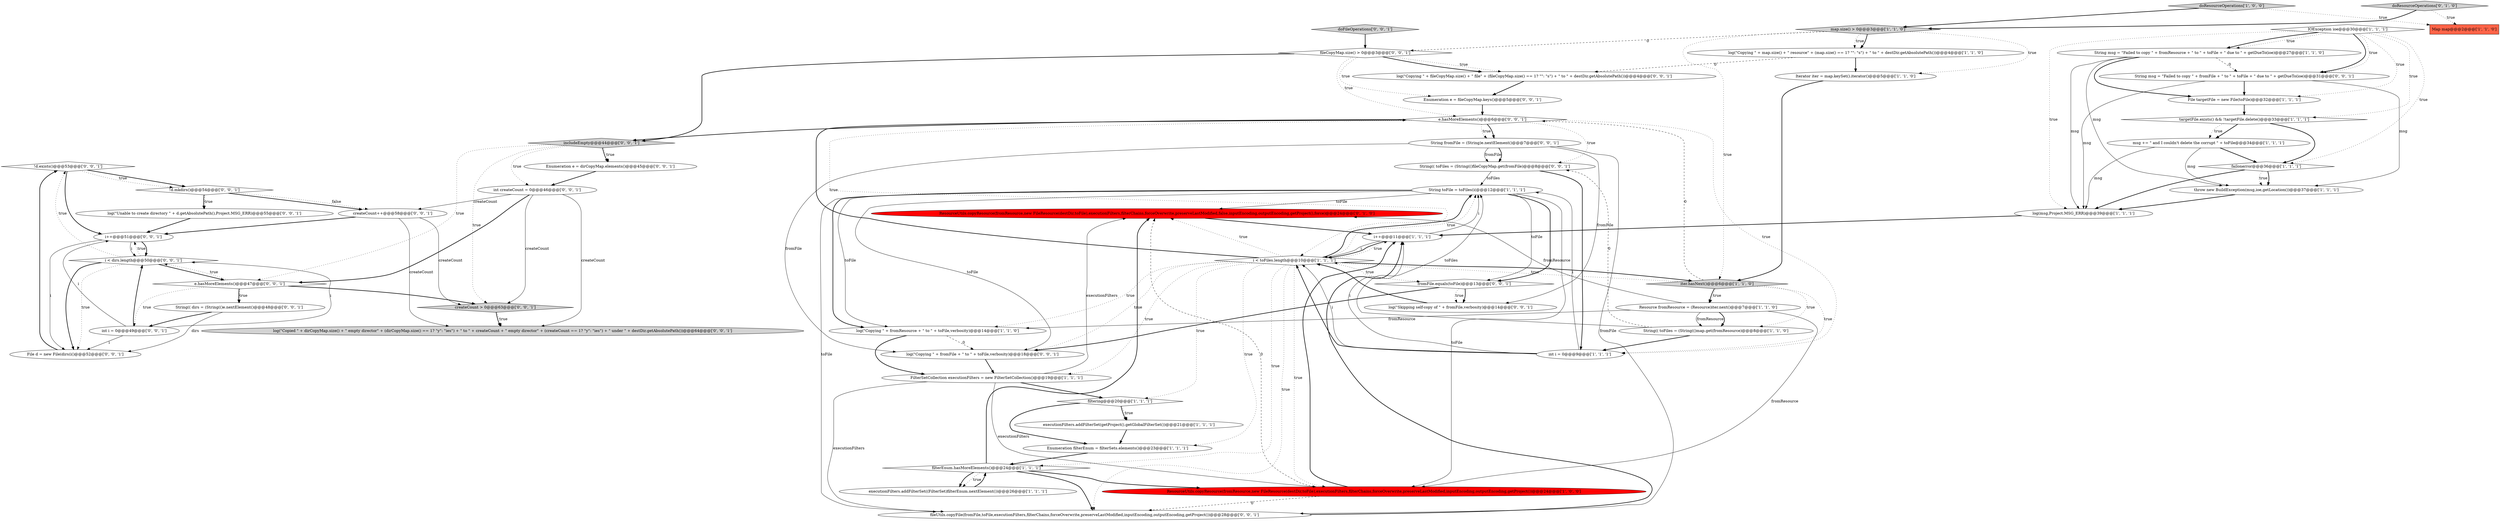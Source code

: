 digraph {
47 [style = filled, label = "!d.exists()@@@53@@@['0', '0', '1']", fillcolor = white, shape = diamond image = "AAA0AAABBB3BBB"];
46 [style = filled, label = "includeEmpty@@@44@@@['0', '0', '1']", fillcolor = lightgray, shape = diamond image = "AAA0AAABBB3BBB"];
29 [style = filled, label = "ResourceUtils.copyResource(fromResource,new FileResource(destDir,toFile),executionFilters,filterChains,forceOverwrite,preserveLastModified,false,inputEncoding,outputEncoding,getProject(),force)@@@24@@@['0', '1', '0']", fillcolor = red, shape = ellipse image = "AAA1AAABBB2BBB"];
15 [style = filled, label = "String msg = \"Failed to copy \" + fromResource + \" to \" + toFile + \" due to \" + getDueTo(ioe)@@@27@@@['1', '1', '0']", fillcolor = white, shape = ellipse image = "AAA0AAABBB1BBB"];
25 [style = filled, label = "executionFilters.addFilterSet((FilterSet)filterEnum.nextElement())@@@26@@@['1', '1', '1']", fillcolor = white, shape = ellipse image = "AAA0AAABBB1BBB"];
38 [style = filled, label = "log(\"Copying \" + fromFile + \" to \" + toFile,verbosity)@@@18@@@['0', '0', '1']", fillcolor = white, shape = ellipse image = "AAA0AAABBB3BBB"];
39 [style = filled, label = "i < dirs.length@@@50@@@['0', '0', '1']", fillcolor = white, shape = diamond image = "AAA0AAABBB3BBB"];
42 [style = filled, label = "Enumeration e = dirCopyMap.elements()@@@45@@@['0', '0', '1']", fillcolor = white, shape = ellipse image = "AAA0AAABBB3BBB"];
26 [style = filled, label = "File targetFile = new File(toFile)@@@32@@@['1', '1', '1']", fillcolor = white, shape = ellipse image = "AAA0AAABBB1BBB"];
43 [style = filled, label = "log(\"Copied \" + dirCopyMap.size() + \" empty director\" + (dirCopyMap.size() == 1? \"y\": \"ies\") + \" to \" + createCount + \" empty director\" + (createCount == 1? \"y\": \"ies\") + \" under \" + destDir.getAbsolutePath())@@@64@@@['0', '0', '1']", fillcolor = lightgray, shape = ellipse image = "AAA0AAABBB3BBB"];
33 [style = filled, label = "String(( toFiles = (String(()fileCopyMap.get(fromFile)@@@8@@@['0', '0', '1']", fillcolor = white, shape = ellipse image = "AAA0AAABBB3BBB"];
3 [style = filled, label = "String toFile = toFiles(i(@@@12@@@['1', '1', '1']", fillcolor = white, shape = ellipse image = "AAA0AAABBB1BBB"];
9 [style = filled, label = "filtering@@@20@@@['1', '1', '1']", fillcolor = white, shape = diamond image = "AAA0AAABBB1BBB"];
11 [style = filled, label = "msg += \" and I couldn't delete the corrupt \" + toFile@@@34@@@['1', '1', '1']", fillcolor = white, shape = ellipse image = "AAA0AAABBB1BBB"];
24 [style = filled, label = "FilterSetCollection executionFilters = new FilterSetCollection()@@@19@@@['1', '1', '1']", fillcolor = white, shape = ellipse image = "AAA0AAABBB1BBB"];
2 [style = filled, label = "map.size() > 0@@@3@@@['1', '1', '0']", fillcolor = lightgray, shape = diamond image = "AAA0AAABBB1BBB"];
27 [style = filled, label = "filterEnum.hasMoreElements()@@@24@@@['1', '1', '1']", fillcolor = white, shape = diamond image = "AAA0AAABBB1BBB"];
53 [style = filled, label = "log(\"Skipping self-copy of \" + fromFile,verbosity)@@@14@@@['0', '0', '1']", fillcolor = white, shape = ellipse image = "AAA0AAABBB3BBB"];
45 [style = filled, label = "doFileOperations['0', '0', '1']", fillcolor = lightgray, shape = diamond image = "AAA0AAABBB3BBB"];
19 [style = filled, label = "String(( toFiles = (String(()map.get(fromResource)@@@8@@@['1', '1', '0']", fillcolor = white, shape = ellipse image = "AAA0AAABBB1BBB"];
16 [style = filled, label = "i < toFiles.length@@@10@@@['1', '1', '1']", fillcolor = white, shape = diamond image = "AAA0AAABBB1BBB"];
36 [style = filled, label = "log(\"Copying \" + fileCopyMap.size() + \" file\" + (fileCopyMap.size() == 1? \"\": \"s\") + \" to \" + destDir.getAbsolutePath())@@@4@@@['0', '0', '1']", fillcolor = white, shape = ellipse image = "AAA0AAABBB3BBB"];
1 [style = filled, label = "IOException ioe@@@30@@@['1', '1', '1']", fillcolor = white, shape = diamond image = "AAA0AAABBB1BBB"];
20 [style = filled, label = "log(msg,Project.MSG_ERR)@@@39@@@['1', '1', '1']", fillcolor = white, shape = ellipse image = "AAA0AAABBB1BBB"];
5 [style = filled, label = "doResourceOperations['1', '0', '0']", fillcolor = lightgray, shape = diamond image = "AAA0AAABBB1BBB"];
48 [style = filled, label = "String msg = \"Failed to copy \" + fromFile + \" to \" + toFile + \" due to \" + getDueTo(ioe)@@@31@@@['0', '0', '1']", fillcolor = white, shape = ellipse image = "AAA0AAABBB3BBB"];
7 [style = filled, label = "throw new BuildException(msg,ioe,getLocation())@@@37@@@['1', '1', '1']", fillcolor = white, shape = ellipse image = "AAA0AAABBB1BBB"];
4 [style = filled, label = "Iterator iter = map.keySet().iterator()@@@5@@@['1', '1', '0']", fillcolor = white, shape = ellipse image = "AAA0AAABBB1BBB"];
56 [style = filled, label = "int i = 0@@@49@@@['0', '0', '1']", fillcolor = white, shape = ellipse image = "AAA0AAABBB3BBB"];
22 [style = filled, label = "Resource fromResource = (Resource)iter.next()@@@7@@@['1', '1', '0']", fillcolor = white, shape = ellipse image = "AAA0AAABBB1BBB"];
23 [style = filled, label = "iter.hasNext()@@@6@@@['1', '1', '0']", fillcolor = lightgray, shape = diamond image = "AAA0AAABBB1BBB"];
31 [style = filled, label = "File d = new File(dirs(i()@@@52@@@['0', '0', '1']", fillcolor = white, shape = ellipse image = "AAA0AAABBB3BBB"];
44 [style = filled, label = "createCount++@@@58@@@['0', '0', '1']", fillcolor = white, shape = ellipse image = "AAA0AAABBB3BBB"];
6 [style = filled, label = "int i = 0@@@9@@@['1', '1', '1']", fillcolor = white, shape = ellipse image = "AAA0AAABBB1BBB"];
14 [style = filled, label = "failonerror@@@36@@@['1', '1', '1']", fillcolor = white, shape = diamond image = "AAA0AAABBB1BBB"];
18 [style = filled, label = "Map map@@@2@@@['1', '1', '0']", fillcolor = tomato, shape = box image = "AAA0AAABBB1BBB"];
21 [style = filled, label = "log(\"Copying \" + map.size() + \" resource\" + (map.size() == 1? \"\": \"s\") + \" to \" + destDir.getAbsolutePath())@@@4@@@['1', '1', '0']", fillcolor = white, shape = ellipse image = "AAA0AAABBB1BBB"];
32 [style = filled, label = "fileCopyMap.size() > 0@@@3@@@['0', '0', '1']", fillcolor = white, shape = diamond image = "AAA0AAABBB3BBB"];
35 [style = filled, label = "i++@@@51@@@['0', '0', '1']", fillcolor = white, shape = ellipse image = "AAA0AAABBB3BBB"];
50 [style = filled, label = "!d.mkdirs()@@@54@@@['0', '0', '1']", fillcolor = white, shape = diamond image = "AAA0AAABBB3BBB"];
0 [style = filled, label = "i++@@@11@@@['1', '1', '1']", fillcolor = white, shape = ellipse image = "AAA0AAABBB1BBB"];
12 [style = filled, label = "Enumeration filterEnum = filterSets.elements()@@@23@@@['1', '1', '1']", fillcolor = white, shape = ellipse image = "AAA0AAABBB1BBB"];
13 [style = filled, label = "executionFilters.addFilterSet(getProject().getGlobalFilterSet())@@@21@@@['1', '1', '1']", fillcolor = white, shape = ellipse image = "AAA0AAABBB1BBB"];
40 [style = filled, label = "createCount > 0@@@63@@@['0', '0', '1']", fillcolor = lightgray, shape = diamond image = "AAA0AAABBB3BBB"];
41 [style = filled, label = "int createCount = 0@@@46@@@['0', '0', '1']", fillcolor = white, shape = ellipse image = "AAA0AAABBB3BBB"];
8 [style = filled, label = "log(\"Copying \" + fromResource + \" to \" + toFile,verbosity)@@@14@@@['1', '1', '0']", fillcolor = white, shape = ellipse image = "AAA0AAABBB1BBB"];
37 [style = filled, label = "fromFile.equals(toFile)@@@13@@@['0', '0', '1']", fillcolor = white, shape = diamond image = "AAA0AAABBB3BBB"];
49 [style = filled, label = "e.hasMoreElements()@@@6@@@['0', '0', '1']", fillcolor = white, shape = diamond image = "AAA0AAABBB3BBB"];
30 [style = filled, label = "String(( dirs = (String(()e.nextElement()@@@48@@@['0', '0', '1']", fillcolor = white, shape = ellipse image = "AAA0AAABBB3BBB"];
34 [style = filled, label = "log(\"Unable to create directory \" + d.getAbsolutePath(),Project.MSG_ERR)@@@55@@@['0', '0', '1']", fillcolor = white, shape = ellipse image = "AAA0AAABBB3BBB"];
51 [style = filled, label = "e.hasMoreElements()@@@47@@@['0', '0', '1']", fillcolor = white, shape = diamond image = "AAA0AAABBB3BBB"];
54 [style = filled, label = "Enumeration e = fileCopyMap.keys()@@@5@@@['0', '0', '1']", fillcolor = white, shape = ellipse image = "AAA0AAABBB3BBB"];
52 [style = filled, label = "fileUtils.copyFile(fromFile,toFile,executionFilters,filterChains,forceOverwrite,preserveLastModified,inputEncoding,outputEncoding,getProject())@@@28@@@['0', '0', '1']", fillcolor = white, shape = ellipse image = "AAA0AAABBB3BBB"];
55 [style = filled, label = "String fromFile = (String)e.nextElement()@@@7@@@['0', '0', '1']", fillcolor = white, shape = ellipse image = "AAA0AAABBB3BBB"];
28 [style = filled, label = "doResourceOperations['0', '1', '0']", fillcolor = lightgray, shape = diamond image = "AAA0AAABBB2BBB"];
10 [style = filled, label = "targetFile.exists() && !targetFile.delete()@@@33@@@['1', '1', '1']", fillcolor = white, shape = diamond image = "AAA0AAABBB1BBB"];
17 [style = filled, label = "ResourceUtils.copyResource(fromResource,new FileResource(destDir,toFile),executionFilters,filterChains,forceOverwrite,preserveLastModified,inputEncoding,outputEncoding,getProject())@@@24@@@['1', '0', '0']", fillcolor = red, shape = ellipse image = "AAA1AAABBB1BBB"];
42->41 [style = bold, label=""];
16->9 [style = dotted, label="true"];
3->52 [style = solid, label="toFile"];
5->18 [style = dotted, label="true"];
30->31 [style = solid, label="dirs"];
23->22 [style = dotted, label="true"];
26->10 [style = bold, label=""];
11->14 [style = bold, label=""];
49->55 [style = dotted, label="true"];
44->35 [style = bold, label=""];
50->44 [style = bold, label=""];
16->17 [style = dotted, label="true"];
20->0 [style = bold, label=""];
3->37 [style = solid, label="toFile"];
2->32 [style = dashed, label="0"];
29->0 [style = bold, label=""];
2->23 [style = dotted, label="true"];
51->30 [style = dotted, label="true"];
39->47 [style = dotted, label="true"];
23->49 [style = dashed, label="0"];
56->35 [style = solid, label="i"];
24->17 [style = solid, label="executionFilters"];
17->52 [style = dashed, label="0"];
40->43 [style = dotted, label="true"];
14->7 [style = bold, label=""];
49->55 [style = bold, label=""];
37->53 [style = bold, label=""];
23->22 [style = bold, label=""];
39->51 [style = bold, label=""];
16->49 [style = bold, label=""];
39->31 [style = bold, label=""];
41->43 [style = solid, label="createCount"];
37->38 [style = bold, label=""];
28->18 [style = dotted, label="true"];
14->7 [style = dotted, label="true"];
27->17 [style = bold, label=""];
41->40 [style = solid, label="createCount"];
35->39 [style = solid, label="i"];
32->54 [style = dotted, label="true"];
22->29 [style = solid, label="fromResource"];
16->38 [style = dotted, label="true"];
27->25 [style = bold, label=""];
14->20 [style = bold, label=""];
10->11 [style = bold, label=""];
6->16 [style = solid, label="i"];
39->35 [style = dotted, label="true"];
16->3 [style = bold, label=""];
46->42 [style = bold, label=""];
46->40 [style = dotted, label="true"];
54->49 [style = bold, label=""];
22->8 [style = solid, label="fromResource"];
27->25 [style = dotted, label="true"];
10->14 [style = bold, label=""];
35->31 [style = solid, label="i"];
32->49 [style = dotted, label="true"];
44->43 [style = solid, label="createCount"];
48->20 [style = solid, label="msg"];
16->52 [style = dotted, label="true"];
51->30 [style = bold, label=""];
15->20 [style = solid, label="msg"];
2->21 [style = dotted, label="true"];
23->19 [style = dotted, label="true"];
32->36 [style = dotted, label="true"];
19->6 [style = bold, label=""];
51->56 [style = dotted, label="true"];
21->36 [style = dashed, label="0"];
25->27 [style = bold, label=""];
1->26 [style = dotted, label="true"];
52->0 [style = bold, label=""];
13->12 [style = bold, label=""];
8->38 [style = dashed, label="0"];
2->21 [style = bold, label=""];
49->46 [style = bold, label=""];
1->15 [style = dotted, label="true"];
9->13 [style = dotted, label="true"];
50->34 [style = dotted, label="true"];
44->40 [style = solid, label="createCount"];
32->36 [style = bold, label=""];
31->47 [style = bold, label=""];
3->38 [style = solid, label="toFile"];
34->35 [style = bold, label=""];
27->29 [style = bold, label=""];
4->23 [style = bold, label=""];
16->24 [style = dotted, label="true"];
21->4 [style = bold, label=""];
50->34 [style = bold, label=""];
8->24 [style = bold, label=""];
23->16 [style = dotted, label="true"];
39->31 [style = dotted, label="true"];
16->8 [style = dotted, label="true"];
0->16 [style = bold, label=""];
22->19 [style = solid, label="fromResource"];
1->10 [style = dotted, label="true"];
32->46 [style = bold, label=""];
3->37 [style = bold, label=""];
22->19 [style = bold, label=""];
38->24 [style = bold, label=""];
1->48 [style = bold, label=""];
55->38 [style = solid, label="fromFile"];
51->39 [style = dotted, label="true"];
35->39 [style = bold, label=""];
45->32 [style = bold, label=""];
1->48 [style = dotted, label="true"];
15->48 [style = dashed, label="0"];
16->23 [style = bold, label=""];
7->20 [style = bold, label=""];
24->52 [style = solid, label="executionFilters"];
48->7 [style = solid, label="msg"];
47->50 [style = bold, label=""];
49->6 [style = dotted, label="true"];
11->7 [style = solid, label="msg"];
27->52 [style = bold, label=""];
48->26 [style = bold, label=""];
51->40 [style = bold, label=""];
17->0 [style = bold, label=""];
46->51 [style = dotted, label="true"];
11->20 [style = solid, label="msg"];
10->11 [style = dotted, label="true"];
0->16 [style = solid, label="i"];
55->52 [style = solid, label="fromFile"];
33->3 [style = solid, label="toFiles"];
47->50 [style = dotted, label="true"];
3->8 [style = bold, label=""];
49->33 [style = dotted, label="true"];
2->4 [style = dotted, label="true"];
0->3 [style = solid, label="i"];
56->31 [style = solid, label="i"];
56->39 [style = bold, label=""];
16->27 [style = dotted, label="true"];
9->12 [style = bold, label=""];
40->43 [style = bold, label=""];
16->29 [style = dotted, label="true"];
41->44 [style = solid, label="createCount"];
12->27 [style = bold, label=""];
1->20 [style = dotted, label="true"];
6->3 [style = solid, label="i"];
24->9 [style = bold, label=""];
22->17 [style = solid, label="fromResource"];
49->16 [style = dotted, label="true"];
37->53 [style = dotted, label="true"];
16->37 [style = dotted, label="true"];
16->12 [style = dotted, label="true"];
24->29 [style = solid, label="executionFilters"];
23->6 [style = dotted, label="true"];
56->39 [style = solid, label="i"];
1->15 [style = bold, label=""];
33->6 [style = bold, label=""];
1->14 [style = dotted, label="true"];
46->41 [style = dotted, label="true"];
17->29 [style = dashed, label="0"];
47->35 [style = bold, label=""];
16->3 [style = dotted, label="true"];
15->26 [style = bold, label=""];
6->0 [style = solid, label="i"];
3->17 [style = solid, label="toFile"];
19->3 [style = solid, label="toFiles"];
28->2 [style = bold, label=""];
5->2 [style = bold, label=""];
55->53 [style = solid, label="fromFile"];
16->0 [style = dotted, label="true"];
6->16 [style = bold, label=""];
41->51 [style = bold, label=""];
15->7 [style = solid, label="msg"];
30->56 [style = bold, label=""];
53->16 [style = bold, label=""];
3->29 [style = solid, label="toFile"];
46->42 [style = dotted, label="true"];
50->44 [style = dotted, label="false"];
3->8 [style = solid, label="toFile"];
36->54 [style = bold, label=""];
55->33 [style = solid, label="fromFile"];
19->33 [style = dashed, label="0"];
55->33 [style = bold, label=""];
9->13 [style = bold, label=""];
}
